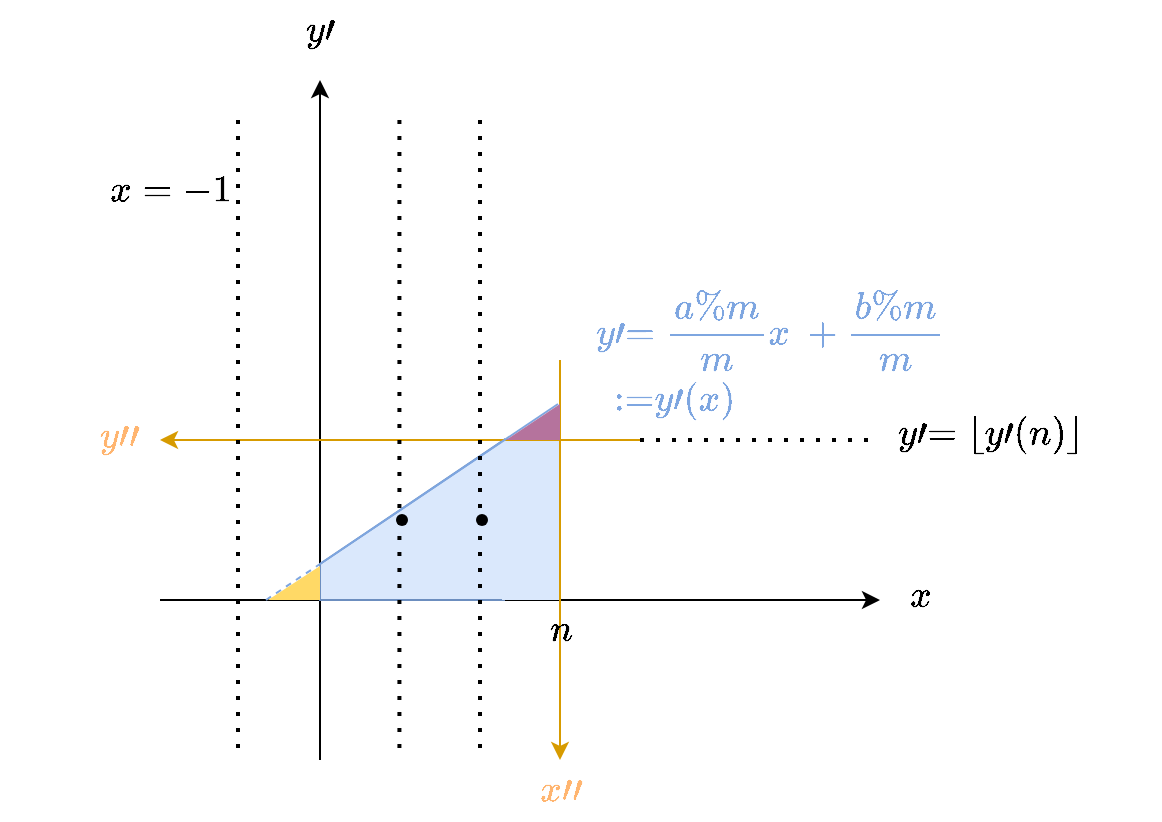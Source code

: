 <mxfile version="24.2.5" type="device">
  <diagram name="Page-1" id="xcEkqkAStGt948F2OmXl">
    <mxGraphModel dx="643" dy="1067" grid="1" gridSize="10" guides="1" tooltips="1" connect="1" arrows="1" fold="1" page="1" pageScale="1" pageWidth="850" pageHeight="1100" math="1" shadow="0">
      <root>
        <mxCell id="0" />
        <mxCell id="1" parent="0" />
        <mxCell id="90Iw-HYkFCQXR-lB0Bmn-2" value="" style="endArrow=classic;html=1;rounded=0;" parent="1" edge="1">
          <mxGeometry width="50" height="50" relative="1" as="geometry">
            <mxPoint x="120" y="440" as="sourcePoint" />
            <mxPoint x="480" y="440" as="targetPoint" />
          </mxGeometry>
        </mxCell>
        <mxCell id="90Iw-HYkFCQXR-lB0Bmn-3" value="" style="endArrow=classic;html=1;rounded=0;" parent="1" edge="1">
          <mxGeometry width="50" height="50" relative="1" as="geometry">
            <mxPoint x="200" y="520" as="sourcePoint" />
            <mxPoint x="200" y="180" as="targetPoint" />
          </mxGeometry>
        </mxCell>
        <mxCell id="90Iw-HYkFCQXR-lB0Bmn-4" value="`x`" style="text;html=1;align=center;verticalAlign=middle;whiteSpace=wrap;rounded=0;fontSize=16;" parent="1" vertex="1">
          <mxGeometry x="470" y="423" width="60" height="30" as="geometry" />
        </mxCell>
        <mxCell id="90Iw-HYkFCQXR-lB0Bmn-5" value="`y&#39;`" style="text;html=1;align=center;verticalAlign=middle;whiteSpace=wrap;rounded=0;fontSize=16;" parent="1" vertex="1">
          <mxGeometry x="170" y="140" width="60" height="30" as="geometry" />
        </mxCell>
        <mxCell id="MTZFBpwM9Xv1V1m-rhOq-2" value="`y&#39; = \frac {a%m} {m} x&amp;nbsp;+ \frac {b%m} {m}`" style="text;html=1;align=center;verticalAlign=middle;whiteSpace=wrap;rounded=0;fontSize=16;fontColor=#7EA6E0;" parent="1" vertex="1">
          <mxGeometry x="340" y="290" width="170" height="30" as="geometry" />
        </mxCell>
        <mxCell id="MTZFBpwM9Xv1V1m-rhOq-4" value="" style="endArrow=none;html=1;rounded=0;" parent="1" edge="1">
          <mxGeometry width="50" height="50" relative="1" as="geometry">
            <mxPoint x="200" y="422" as="sourcePoint" />
            <mxPoint x="200.0" y="422" as="targetPoint" />
          </mxGeometry>
        </mxCell>
        <mxCell id="d5rSLgrOkH3s8ws7rRvm-17" value="`x&#39;&#39;`" style="text;html=1;align=center;verticalAlign=middle;whiteSpace=wrap;rounded=0;fontSize=16;fontColor=#FFB570;" parent="1" vertex="1">
          <mxGeometry x="291" y="520" width="60" height="30" as="geometry" />
        </mxCell>
        <mxCell id="d5rSLgrOkH3s8ws7rRvm-18" value="`y&#39;&#39;`" style="text;html=1;align=center;verticalAlign=middle;whiteSpace=wrap;rounded=0;fontSize=16;fontColor=#FFB570;" parent="1" vertex="1">
          <mxGeometry x="70" y="343" width="60" height="30" as="geometry" />
        </mxCell>
        <mxCell id="d5rSLgrOkH3s8ws7rRvm-20" value="" style="shape=manualInput;whiteSpace=wrap;html=1;size=62;fillColor=#dae8fc;strokeColor=#6c8ebf;" parent="1" vertex="1">
          <mxGeometry x="200" y="360" width="92" height="80" as="geometry" />
        </mxCell>
        <mxCell id="d5rSLgrOkH3s8ws7rRvm-21" value="" style="rounded=0;whiteSpace=wrap;html=1;strokeColor=none;fillColor=#dae8fc;" parent="1" vertex="1">
          <mxGeometry x="291" y="360" width="29" height="80" as="geometry" />
        </mxCell>
        <mxCell id="d5rSLgrOkH3s8ws7rRvm-16" value="" style="endArrow=classic;html=1;rounded=0;flowAnimation=0;anchorPointDirection=1;strokeColor=#d79b00;fillColor=#ffe6cc;" parent="1" edge="1">
          <mxGeometry width="50" height="50" relative="1" as="geometry">
            <mxPoint x="320" y="320" as="sourcePoint" />
            <mxPoint x="320" y="520" as="targetPoint" />
          </mxGeometry>
        </mxCell>
        <mxCell id="d5rSLgrOkH3s8ws7rRvm-15" value="" style="endArrow=classic;html=1;rounded=0;flowAnimation=0;anchorPointDirection=1;strokeColor=#d79b00;fillColor=#ffe6cc;" parent="1" edge="1">
          <mxGeometry width="50" height="50" relative="1" as="geometry">
            <mxPoint x="360" y="360" as="sourcePoint" />
            <mxPoint x="120" y="360" as="targetPoint" />
          </mxGeometry>
        </mxCell>
        <mxCell id="d5rSLgrOkH3s8ws7rRvm-6" value="`n`" style="text;html=1;align=center;verticalAlign=middle;whiteSpace=wrap;rounded=0;fontSize=16;" parent="1" vertex="1">
          <mxGeometry x="296" y="440" width="50" height="30" as="geometry" />
        </mxCell>
        <mxCell id="d5rSLgrOkH3s8ws7rRvm-29" value="" style="endArrow=none;dashed=1;html=1;dashPattern=1 3;strokeWidth=2;rounded=0;" parent="1" edge="1">
          <mxGeometry width="50" height="50" relative="1" as="geometry">
            <mxPoint x="360" y="360" as="sourcePoint" />
            <mxPoint x="480" y="360" as="targetPoint" />
          </mxGeometry>
        </mxCell>
        <mxCell id="d5rSLgrOkH3s8ws7rRvm-30" value="`y&#39; = \lfloor y&#39;(n) \rfloor`" style="text;html=1;align=center;verticalAlign=middle;whiteSpace=wrap;rounded=0;fontSize=16;" parent="1" vertex="1">
          <mxGeometry x="450" y="342" width="170" height="30" as="geometry" />
        </mxCell>
        <mxCell id="MTZFBpwM9Xv1V1m-rhOq-1" value="" style="endArrow=none;html=1;rounded=0;strokeColor=#7EA6E0;" parent="1" edge="1">
          <mxGeometry width="50" height="50" relative="1" as="geometry">
            <mxPoint x="200.0" y="422" as="sourcePoint" />
            <mxPoint x="319" y="342" as="targetPoint" />
            <Array as="points">
              <mxPoint x="200" y="422" />
            </Array>
          </mxGeometry>
        </mxCell>
        <mxCell id="d5rSLgrOkH3s8ws7rRvm-35" value="" style="endArrow=none;html=1;rounded=0;dashed=1;strokeColor=#7EA6E0;" parent="1" edge="1">
          <mxGeometry width="50" height="50" relative="1" as="geometry">
            <mxPoint x="173.0" y="440" as="sourcePoint" />
            <mxPoint x="200" y="422" as="targetPoint" />
            <Array as="points">
              <mxPoint x="173" y="440" />
            </Array>
          </mxGeometry>
        </mxCell>
        <mxCell id="d5rSLgrOkH3s8ws7rRvm-38" value="" style="endArrow=none;dashed=1;html=1;dashPattern=1 3;strokeWidth=2;rounded=0;" parent="1" edge="1">
          <mxGeometry width="50" height="50" relative="1" as="geometry">
            <mxPoint x="159" y="200" as="sourcePoint" />
            <mxPoint x="159" y="520" as="targetPoint" />
          </mxGeometry>
        </mxCell>
        <mxCell id="d5rSLgrOkH3s8ws7rRvm-39" value="`x = -1`" style="text;html=1;align=center;verticalAlign=middle;whiteSpace=wrap;rounded=0;fontSize=16;" parent="1" vertex="1">
          <mxGeometry x="40" y="220" width="170" height="30" as="geometry" />
        </mxCell>
        <mxCell id="1KVkW1SYV1iP6Yp7Q0To-8" value="" style="ellipse;whiteSpace=wrap;html=1;aspect=fixed;strokeColor=none;fillColor=#000000;" parent="1" vertex="1">
          <mxGeometry x="238" y="397" width="6" height="6" as="geometry" />
        </mxCell>
        <mxCell id="1KVkW1SYV1iP6Yp7Q0To-9" value="" style="ellipse;whiteSpace=wrap;html=1;aspect=fixed;strokeColor=none;fillColor=#000000;" parent="1" vertex="1">
          <mxGeometry x="278" y="397" width="6" height="6" as="geometry" />
        </mxCell>
        <mxCell id="1KVkW1SYV1iP6Yp7Q0To-14" value="" style="endArrow=none;dashed=1;html=1;dashPattern=1 3;strokeWidth=2;rounded=0;" parent="1" edge="1">
          <mxGeometry width="50" height="50" relative="1" as="geometry">
            <mxPoint x="239.71" y="200" as="sourcePoint" />
            <mxPoint x="239.71" y="520" as="targetPoint" />
          </mxGeometry>
        </mxCell>
        <mxCell id="1KVkW1SYV1iP6Yp7Q0To-15" value="" style="endArrow=none;dashed=1;html=1;dashPattern=1 3;strokeWidth=2;rounded=0;" parent="1" edge="1">
          <mxGeometry width="50" height="50" relative="1" as="geometry">
            <mxPoint x="280" y="200" as="sourcePoint" />
            <mxPoint x="280" y="520" as="targetPoint" />
          </mxGeometry>
        </mxCell>
        <mxCell id="1KVkW1SYV1iP6Yp7Q0To-18" value="" style="verticalLabelPosition=bottom;verticalAlign=top;html=1;shape=mxgraph.basic.orthogonal_triangle;flipH=1;strokeColor=none;fillColor=#B5739D;" parent="1" vertex="1">
          <mxGeometry x="293" y="342" width="27" height="18" as="geometry" />
        </mxCell>
        <mxCell id="1KVkW1SYV1iP6Yp7Q0To-19" value="" style="verticalLabelPosition=bottom;verticalAlign=top;html=1;shape=mxgraph.basic.orthogonal_triangle;flipH=1;strokeColor=none;fillColor=#FFD966;" parent="1" vertex="1">
          <mxGeometry x="174" y="423" width="26" height="17" as="geometry" />
        </mxCell>
        <mxCell id="ZbqtTtIqiEE7X0KG74-B-2" value="`:= y&#39;(x)`" style="text;html=1;align=center;verticalAlign=middle;whiteSpace=wrap;rounded=0;fontSize=16;fontColor=#7EA6E0;" vertex="1" parent="1">
          <mxGeometry x="292" y="325" width="170" height="30" as="geometry" />
        </mxCell>
      </root>
    </mxGraphModel>
  </diagram>
</mxfile>
